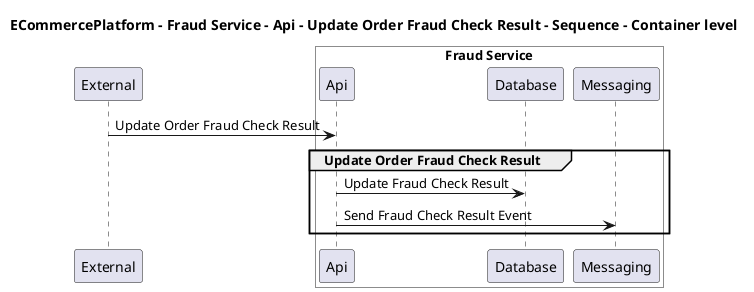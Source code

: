 @startuml

title ECommercePlatform - Fraud Service - Api - Update Order Fraud Check Result - Sequence - Container level

participant "External" as C4InterFlow.SoftwareSystems.ExternalSystem

box "Fraud Service" #White
    participant "Api" as ECommercePlatform.SoftwareSystems.FraudService.Containers.Api
    participant "Database" as ECommercePlatform.SoftwareSystems.FraudService.Containers.Database
    participant "Messaging" as ECommercePlatform.SoftwareSystems.FraudService.Containers.Messaging
end box


C4InterFlow.SoftwareSystems.ExternalSystem -> ECommercePlatform.SoftwareSystems.FraudService.Containers.Api : Update Order Fraud Check Result
group Update Order Fraud Check Result
ECommercePlatform.SoftwareSystems.FraudService.Containers.Api -> ECommercePlatform.SoftwareSystems.FraudService.Containers.Database : Update Fraud Check Result
ECommercePlatform.SoftwareSystems.FraudService.Containers.Api -> ECommercePlatform.SoftwareSystems.FraudService.Containers.Messaging : Send Fraud Check Result Event
end


@enduml
